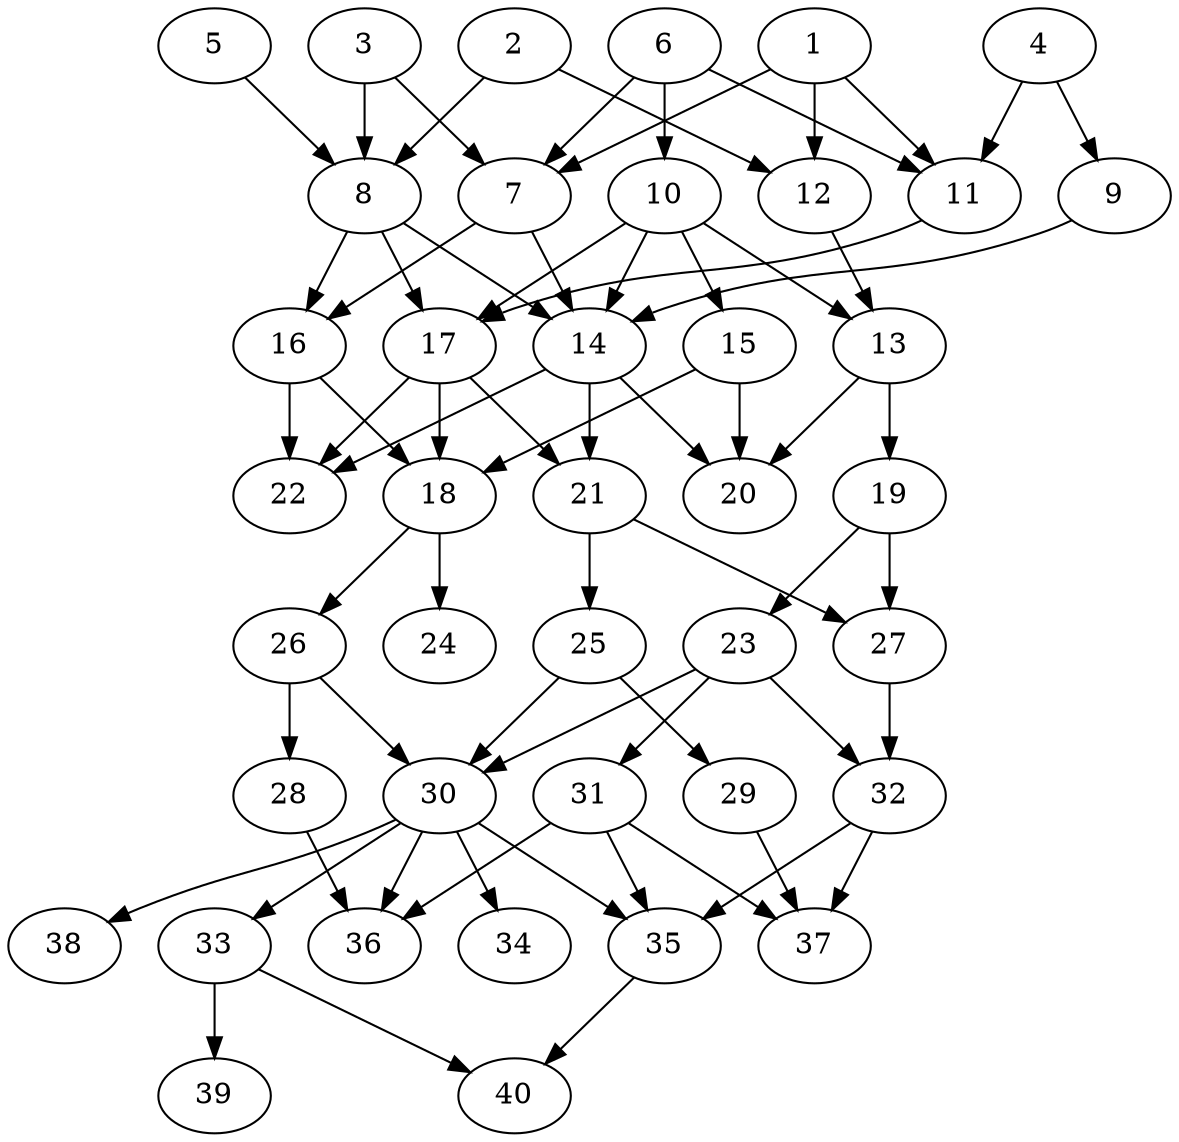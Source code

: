 // DAG automatically generated by daggen at Thu Oct  3 14:06:49 2019
// ./daggen --dot -n 40 --ccr 0.5 --fat 0.5 --regular 0.9 --density 0.6 --mindata 5242880 --maxdata 52428800 
digraph G {
  1 [size="65331200", alpha="0.01", expect_size="32665600"] 
  1 -> 7 [size ="32665600"]
  1 -> 11 [size ="32665600"]
  1 -> 12 [size ="32665600"]
  2 [size="86069248", alpha="0.13", expect_size="43034624"] 
  2 -> 8 [size ="43034624"]
  2 -> 12 [size ="43034624"]
  3 [size="77768704", alpha="0.01", expect_size="38884352"] 
  3 -> 7 [size ="38884352"]
  3 -> 8 [size ="38884352"]
  4 [size="96989184", alpha="0.16", expect_size="48494592"] 
  4 -> 9 [size ="48494592"]
  4 -> 11 [size ="48494592"]
  5 [size="74975232", alpha="0.16", expect_size="37487616"] 
  5 -> 8 [size ="37487616"]
  6 [size="88272896", alpha="0.09", expect_size="44136448"] 
  6 -> 7 [size ="44136448"]
  6 -> 10 [size ="44136448"]
  6 -> 11 [size ="44136448"]
  7 [size="24242176", alpha="0.11", expect_size="12121088"] 
  7 -> 14 [size ="12121088"]
  7 -> 16 [size ="12121088"]
  8 [size="97974272", alpha="0.08", expect_size="48987136"] 
  8 -> 14 [size ="48987136"]
  8 -> 16 [size ="48987136"]
  8 -> 17 [size ="48987136"]
  9 [size="58695680", alpha="0.13", expect_size="29347840"] 
  9 -> 14 [size ="29347840"]
  10 [size="76445696", alpha="0.08", expect_size="38222848"] 
  10 -> 13 [size ="38222848"]
  10 -> 14 [size ="38222848"]
  10 -> 15 [size ="38222848"]
  10 -> 17 [size ="38222848"]
  11 [size="66080768", alpha="0.03", expect_size="33040384"] 
  11 -> 17 [size ="33040384"]
  12 [size="68583424", alpha="0.02", expect_size="34291712"] 
  12 -> 13 [size ="34291712"]
  13 [size="33935360", alpha="0.13", expect_size="16967680"] 
  13 -> 19 [size ="16967680"]
  13 -> 20 [size ="16967680"]
  14 [size="37349376", alpha="0.14", expect_size="18674688"] 
  14 -> 20 [size ="18674688"]
  14 -> 21 [size ="18674688"]
  14 -> 22 [size ="18674688"]
  15 [size="18921472", alpha="0.11", expect_size="9460736"] 
  15 -> 18 [size ="9460736"]
  15 -> 20 [size ="9460736"]
  16 [size="94707712", alpha="0.12", expect_size="47353856"] 
  16 -> 18 [size ="47353856"]
  16 -> 22 [size ="47353856"]
  17 [size="41535488", alpha="0.11", expect_size="20767744"] 
  17 -> 18 [size ="20767744"]
  17 -> 21 [size ="20767744"]
  17 -> 22 [size ="20767744"]
  18 [size="91170816", alpha="0.01", expect_size="45585408"] 
  18 -> 24 [size ="45585408"]
  18 -> 26 [size ="45585408"]
  19 [size="35141632", alpha="0.17", expect_size="17570816"] 
  19 -> 23 [size ="17570816"]
  19 -> 27 [size ="17570816"]
  20 [size="97828864", alpha="0.01", expect_size="48914432"] 
  21 [size="40976384", alpha="0.16", expect_size="20488192"] 
  21 -> 25 [size ="20488192"]
  21 -> 27 [size ="20488192"]
  22 [size="54495232", alpha="0.08", expect_size="27247616"] 
  23 [size="62404608", alpha="0.14", expect_size="31202304"] 
  23 -> 30 [size ="31202304"]
  23 -> 31 [size ="31202304"]
  23 -> 32 [size ="31202304"]
  24 [size="30715904", alpha="0.18", expect_size="15357952"] 
  25 [size="97695744", alpha="0.15", expect_size="48847872"] 
  25 -> 29 [size ="48847872"]
  25 -> 30 [size ="48847872"]
  26 [size="57208832", alpha="0.10", expect_size="28604416"] 
  26 -> 28 [size ="28604416"]
  26 -> 30 [size ="28604416"]
  27 [size="20455424", alpha="0.07", expect_size="10227712"] 
  27 -> 32 [size ="10227712"]
  28 [size="70569984", alpha="0.02", expect_size="35284992"] 
  28 -> 36 [size ="35284992"]
  29 [size="75913216", alpha="0.08", expect_size="37956608"] 
  29 -> 37 [size ="37956608"]
  30 [size="62887936", alpha="0.08", expect_size="31443968"] 
  30 -> 33 [size ="31443968"]
  30 -> 34 [size ="31443968"]
  30 -> 35 [size ="31443968"]
  30 -> 36 [size ="31443968"]
  30 -> 38 [size ="31443968"]
  31 [size="67833856", alpha="0.20", expect_size="33916928"] 
  31 -> 35 [size ="33916928"]
  31 -> 36 [size ="33916928"]
  31 -> 37 [size ="33916928"]
  32 [size="51226624", alpha="0.04", expect_size="25613312"] 
  32 -> 35 [size ="25613312"]
  32 -> 37 [size ="25613312"]
  33 [size="88651776", alpha="0.13", expect_size="44325888"] 
  33 -> 39 [size ="44325888"]
  33 -> 40 [size ="44325888"]
  34 [size="58646528", alpha="0.07", expect_size="29323264"] 
  35 [size="47714304", alpha="0.04", expect_size="23857152"] 
  35 -> 40 [size ="23857152"]
  36 [size="25976832", alpha="0.18", expect_size="12988416"] 
  37 [size="71221248", alpha="0.19", expect_size="35610624"] 
  38 [size="102834176", alpha="0.17", expect_size="51417088"] 
  39 [size="19560448", alpha="0.20", expect_size="9780224"] 
  40 [size="58357760", alpha="0.01", expect_size="29178880"] 
}
